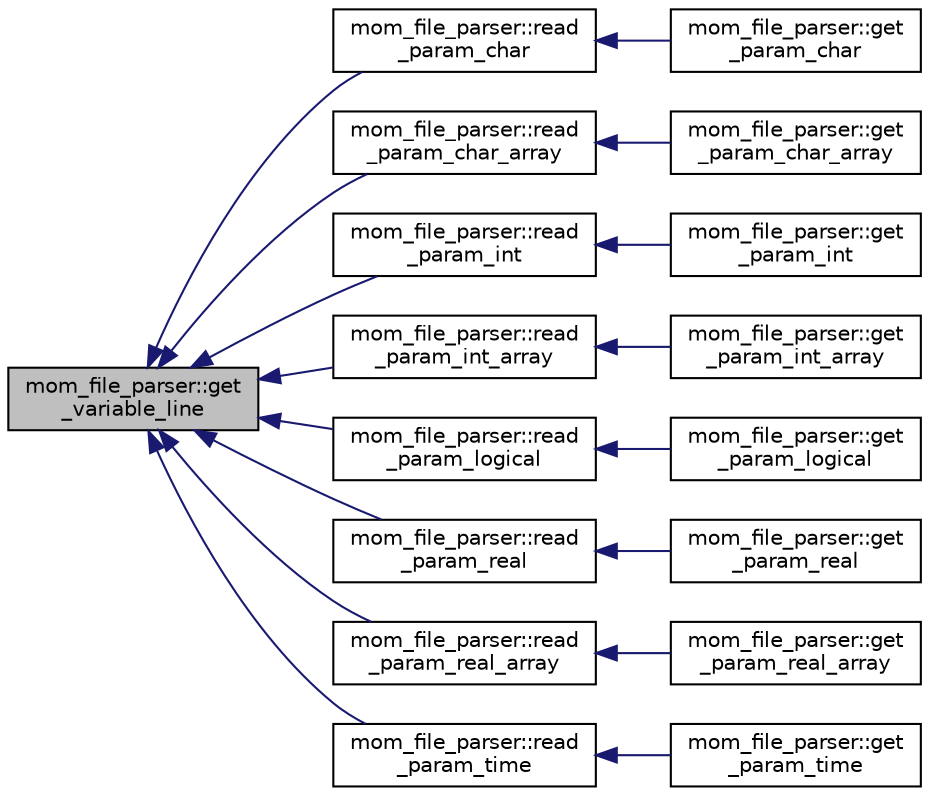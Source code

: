 digraph "mom_file_parser::get_variable_line"
{
 // INTERACTIVE_SVG=YES
  edge [fontname="Helvetica",fontsize="10",labelfontname="Helvetica",labelfontsize="10"];
  node [fontname="Helvetica",fontsize="10",shape=record];
  rankdir="LR";
  Node151 [label="mom_file_parser::get\l_variable_line",height=0.2,width=0.4,color="black", fillcolor="grey75", style="filled", fontcolor="black"];
  Node151 -> Node152 [dir="back",color="midnightblue",fontsize="10",style="solid",fontname="Helvetica"];
  Node152 [label="mom_file_parser::read\l_param_char",height=0.2,width=0.4,color="black", fillcolor="white", style="filled",URL="$namespacemom__file__parser.html#a14c84db15e417656105f7303ad0ac2a2"];
  Node152 -> Node153 [dir="back",color="midnightblue",fontsize="10",style="solid",fontname="Helvetica"];
  Node153 [label="mom_file_parser::get\l_param_char",height=0.2,width=0.4,color="black", fillcolor="white", style="filled",URL="$namespacemom__file__parser.html#a73ba84992b53a7898e3ea651da1847ed"];
  Node151 -> Node154 [dir="back",color="midnightblue",fontsize="10",style="solid",fontname="Helvetica"];
  Node154 [label="mom_file_parser::read\l_param_char_array",height=0.2,width=0.4,color="black", fillcolor="white", style="filled",URL="$namespacemom__file__parser.html#a67808253e247b2542d0810e7c7f598f4"];
  Node154 -> Node155 [dir="back",color="midnightblue",fontsize="10",style="solid",fontname="Helvetica"];
  Node155 [label="mom_file_parser::get\l_param_char_array",height=0.2,width=0.4,color="black", fillcolor="white", style="filled",URL="$namespacemom__file__parser.html#aa3f8a251fb4f7bbae28b136ebc17a8f3"];
  Node151 -> Node156 [dir="back",color="midnightblue",fontsize="10",style="solid",fontname="Helvetica"];
  Node156 [label="mom_file_parser::read\l_param_int",height=0.2,width=0.4,color="black", fillcolor="white", style="filled",URL="$namespacemom__file__parser.html#a28352549cebdb1f8ed8db3655258d502"];
  Node156 -> Node157 [dir="back",color="midnightblue",fontsize="10",style="solid",fontname="Helvetica"];
  Node157 [label="mom_file_parser::get\l_param_int",height=0.2,width=0.4,color="black", fillcolor="white", style="filled",URL="$namespacemom__file__parser.html#a797f8bbed6aae6cc7338c658cca42386"];
  Node151 -> Node158 [dir="back",color="midnightblue",fontsize="10",style="solid",fontname="Helvetica"];
  Node158 [label="mom_file_parser::read\l_param_int_array",height=0.2,width=0.4,color="black", fillcolor="white", style="filled",URL="$namespacemom__file__parser.html#a9f3cacd113743a19df607293b6c30ec7"];
  Node158 -> Node159 [dir="back",color="midnightblue",fontsize="10",style="solid",fontname="Helvetica"];
  Node159 [label="mom_file_parser::get\l_param_int_array",height=0.2,width=0.4,color="black", fillcolor="white", style="filled",URL="$namespacemom__file__parser.html#a6044e9a5add3d31c9c953a8a713fbb78"];
  Node151 -> Node160 [dir="back",color="midnightblue",fontsize="10",style="solid",fontname="Helvetica"];
  Node160 [label="mom_file_parser::read\l_param_logical",height=0.2,width=0.4,color="black", fillcolor="white", style="filled",URL="$namespacemom__file__parser.html#ae12cfb8a4de90b0454683ba5810c79a2"];
  Node160 -> Node161 [dir="back",color="midnightblue",fontsize="10",style="solid",fontname="Helvetica"];
  Node161 [label="mom_file_parser::get\l_param_logical",height=0.2,width=0.4,color="black", fillcolor="white", style="filled",URL="$namespacemom__file__parser.html#a94ff881b3a1fd1f0a013f52f0220810a"];
  Node151 -> Node162 [dir="back",color="midnightblue",fontsize="10",style="solid",fontname="Helvetica"];
  Node162 [label="mom_file_parser::read\l_param_real",height=0.2,width=0.4,color="black", fillcolor="white", style="filled",URL="$namespacemom__file__parser.html#ae390a91e4e858aa5dd3f88569aa9585e"];
  Node162 -> Node163 [dir="back",color="midnightblue",fontsize="10",style="solid",fontname="Helvetica"];
  Node163 [label="mom_file_parser::get\l_param_real",height=0.2,width=0.4,color="black", fillcolor="white", style="filled",URL="$namespacemom__file__parser.html#ad3ab0b86ed8dbac8c4ae556c24a6dd07"];
  Node151 -> Node164 [dir="back",color="midnightblue",fontsize="10",style="solid",fontname="Helvetica"];
  Node164 [label="mom_file_parser::read\l_param_real_array",height=0.2,width=0.4,color="black", fillcolor="white", style="filled",URL="$namespacemom__file__parser.html#aea75f399368c1aa2215ba703f0639726"];
  Node164 -> Node165 [dir="back",color="midnightblue",fontsize="10",style="solid",fontname="Helvetica"];
  Node165 [label="mom_file_parser::get\l_param_real_array",height=0.2,width=0.4,color="black", fillcolor="white", style="filled",URL="$namespacemom__file__parser.html#af43ea79dcb7ced6a6bf49d438d105f76"];
  Node151 -> Node166 [dir="back",color="midnightblue",fontsize="10",style="solid",fontname="Helvetica"];
  Node166 [label="mom_file_parser::read\l_param_time",height=0.2,width=0.4,color="black", fillcolor="white", style="filled",URL="$namespacemom__file__parser.html#a799f1d8af038c5a64b7496018f03b590"];
  Node166 -> Node167 [dir="back",color="midnightblue",fontsize="10",style="solid",fontname="Helvetica"];
  Node167 [label="mom_file_parser::get\l_param_time",height=0.2,width=0.4,color="black", fillcolor="white", style="filled",URL="$namespacemom__file__parser.html#afc249b1d8fb63bd4102b52c83030ce73"];
}
